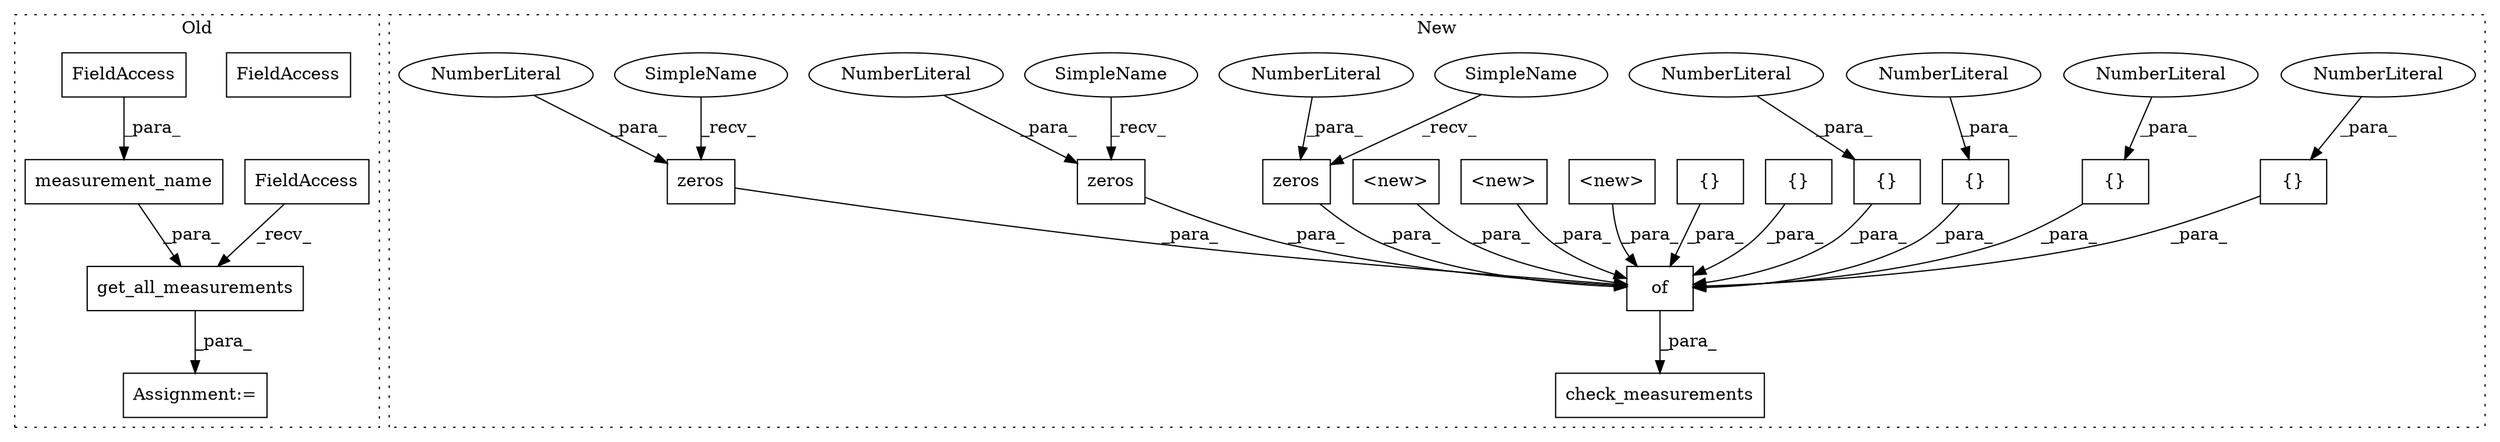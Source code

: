digraph G {
subgraph cluster0 {
1 [label="get_all_measurements" a="32" s="56621,56720" l="21,1" shape="box"];
14 [label="measurement_name" a="32" s="56661,56719" l="17,1" shape="box"];
15 [label="FieldAccess" a="22" s="56598" l="22" shape="box"];
16 [label="FieldAccess" a="22" s="56678" l="41" shape="box"];
23 [label="Assignment:=" a="7" s="56597" l="1" shape="box"];
30 [label="FieldAccess" a="22" s="56678" l="41" shape="box"];
label = "Old";
style="dotted";
}
subgraph cluster1 {
2 [label="zeros" a="32" s="65855,65862" l="6,1" shape="box"];
3 [label="check_measurements" a="32" s="65291,66225" l="19,1" shape="box"];
4 [label="{}" a="4" s="65406,65408" l="1,1" shape="box"];
5 [label="NumberLiteral" a="34" s="65407" l="1" shape="ellipse"];
6 [label="NumberLiteral" a="34" s="65861" l="1" shape="ellipse"];
7 [label="{}" a="4" s="66087,66089" l="1,1" shape="box"];
8 [label="NumberLiteral" a="34" s="66088" l="1" shape="ellipse"];
9 [label="{}" a="4" s="65604,65606" l="1,1" shape="box"];
10 [label="NumberLiteral" a="34" s="65605" l="1" shape="ellipse"];
11 [label="{}" a="4" s="66014,66016" l="1,1" shape="box"];
12 [label="NumberLiteral" a="34" s="66015" l="1" shape="ellipse"];
13 [label="{}" a="4" s="66221,66223" l="1,1" shape="box"];
17 [label="of" a="32" s="65324,66224" l="3,1" shape="box"];
18 [label="{}" a="4" s="65679,65694" l="1,1" shape="box"];
19 [label="<new>" a="14" s="66091" l="53" shape="box"];
20 [label="zeros" a="32" s="65774,65781" l="6,1" shape="box"];
21 [label="NumberLiteral" a="34" s="65780" l="1" shape="ellipse"];
22 [label="<new>" a="14" s="66158" l="53" shape="box"];
24 [label="zeros" a="32" s="65936,65943" l="6,1" shape="box"];
25 [label="NumberLiteral" a="34" s="65942" l="1" shape="ellipse"];
26 [label="<new>" a="14" s="66018" l="59" shape="box"];
27 [label="SimpleName" a="42" s="65930" l="5" shape="ellipse"];
28 [label="SimpleName" a="42" s="65849" l="5" shape="ellipse"];
29 [label="SimpleName" a="42" s="65768" l="5" shape="ellipse"];
label = "New";
style="dotted";
}
1 -> 23 [label="_para_"];
2 -> 17 [label="_para_"];
4 -> 17 [label="_para_"];
5 -> 4 [label="_para_"];
6 -> 2 [label="_para_"];
7 -> 17 [label="_para_"];
8 -> 7 [label="_para_"];
9 -> 17 [label="_para_"];
10 -> 9 [label="_para_"];
11 -> 17 [label="_para_"];
12 -> 11 [label="_para_"];
13 -> 17 [label="_para_"];
14 -> 1 [label="_para_"];
15 -> 1 [label="_recv_"];
17 -> 3 [label="_para_"];
18 -> 17 [label="_para_"];
19 -> 17 [label="_para_"];
20 -> 17 [label="_para_"];
21 -> 20 [label="_para_"];
22 -> 17 [label="_para_"];
24 -> 17 [label="_para_"];
25 -> 24 [label="_para_"];
26 -> 17 [label="_para_"];
27 -> 24 [label="_recv_"];
28 -> 2 [label="_recv_"];
29 -> 20 [label="_recv_"];
30 -> 14 [label="_para_"];
}